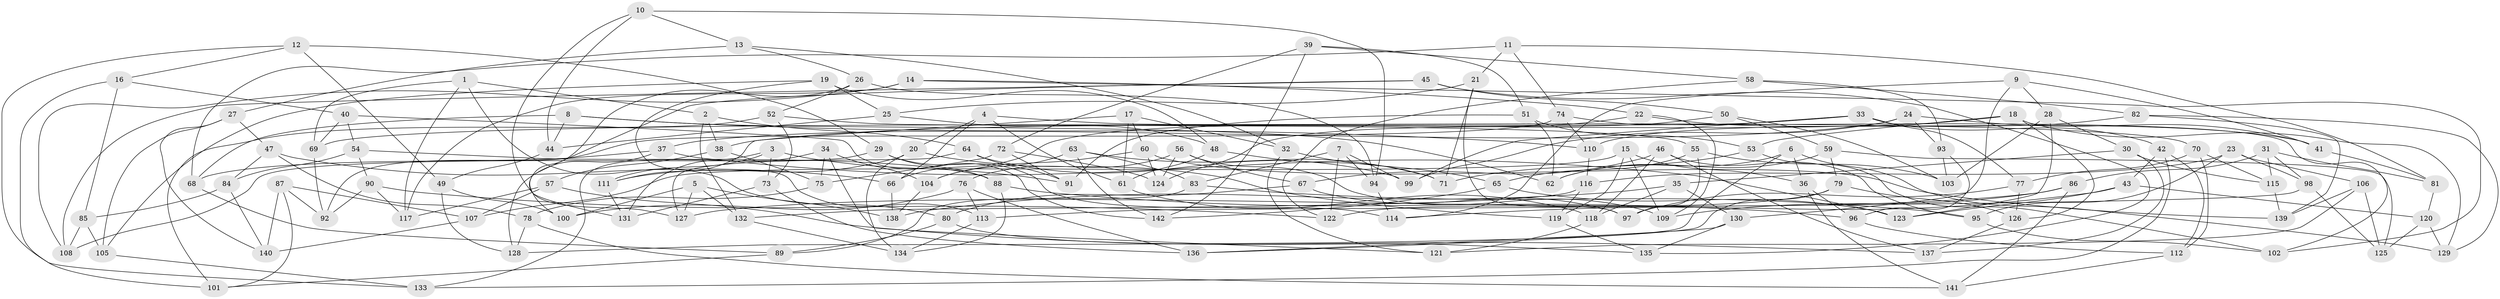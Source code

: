 // Generated by graph-tools (version 1.1) at 2025/56/03/09/25 04:56:44]
// undirected, 142 vertices, 284 edges
graph export_dot {
graph [start="1"]
  node [color=gray90,style=filled];
  1;
  2;
  3;
  4;
  5;
  6;
  7;
  8;
  9;
  10;
  11;
  12;
  13;
  14;
  15;
  16;
  17;
  18;
  19;
  20;
  21;
  22;
  23;
  24;
  25;
  26;
  27;
  28;
  29;
  30;
  31;
  32;
  33;
  34;
  35;
  36;
  37;
  38;
  39;
  40;
  41;
  42;
  43;
  44;
  45;
  46;
  47;
  48;
  49;
  50;
  51;
  52;
  53;
  54;
  55;
  56;
  57;
  58;
  59;
  60;
  61;
  62;
  63;
  64;
  65;
  66;
  67;
  68;
  69;
  70;
  71;
  72;
  73;
  74;
  75;
  76;
  77;
  78;
  79;
  80;
  81;
  82;
  83;
  84;
  85;
  86;
  87;
  88;
  89;
  90;
  91;
  92;
  93;
  94;
  95;
  96;
  97;
  98;
  99;
  100;
  101;
  102;
  103;
  104;
  105;
  106;
  107;
  108;
  109;
  110;
  111;
  112;
  113;
  114;
  115;
  116;
  117;
  118;
  119;
  120;
  121;
  122;
  123;
  124;
  125;
  126;
  127;
  128;
  129;
  130;
  131;
  132;
  133;
  134;
  135;
  136;
  137;
  138;
  139;
  140;
  141;
  142;
  1 -- 69;
  1 -- 117;
  1 -- 2;
  1 -- 80;
  2 -- 132;
  2 -- 38;
  2 -- 64;
  3 -- 73;
  3 -- 111;
  3 -- 133;
  3 -- 91;
  4 -- 70;
  4 -- 20;
  4 -- 61;
  4 -- 66;
  5 -- 127;
  5 -- 100;
  5 -- 132;
  5 -- 138;
  6 -- 36;
  6 -- 128;
  6 -- 62;
  6 -- 129;
  7 -- 94;
  7 -- 83;
  7 -- 99;
  7 -- 122;
  8 -- 68;
  8 -- 110;
  8 -- 44;
  8 -- 62;
  9 -- 28;
  9 -- 130;
  9 -- 41;
  9 -- 114;
  10 -- 127;
  10 -- 94;
  10 -- 13;
  10 -- 44;
  11 -- 74;
  11 -- 81;
  11 -- 68;
  11 -- 21;
  12 -- 29;
  12 -- 133;
  12 -- 49;
  12 -- 16;
  13 -- 27;
  13 -- 32;
  13 -- 26;
  14 -- 22;
  14 -- 117;
  14 -- 108;
  14 -- 102;
  15 -- 36;
  15 -- 119;
  15 -- 109;
  15 -- 107;
  16 -- 40;
  16 -- 101;
  16 -- 85;
  17 -- 61;
  17 -- 32;
  17 -- 60;
  17 -- 111;
  18 -- 129;
  18 -- 38;
  18 -- 53;
  18 -- 126;
  19 -- 48;
  19 -- 105;
  19 -- 25;
  19 -- 113;
  20 -- 111;
  20 -- 119;
  20 -- 134;
  21 -- 97;
  21 -- 71;
  21 -- 25;
  22 -- 109;
  22 -- 66;
  22 -- 41;
  23 -- 116;
  23 -- 95;
  23 -- 106;
  23 -- 98;
  24 -- 37;
  24 -- 99;
  24 -- 93;
  24 -- 41;
  25 -- 48;
  25 -- 44;
  26 -- 94;
  26 -- 131;
  26 -- 52;
  27 -- 105;
  27 -- 140;
  27 -- 47;
  28 -- 123;
  28 -- 30;
  28 -- 103;
  29 -- 88;
  29 -- 108;
  29 -- 114;
  30 -- 137;
  30 -- 35;
  30 -- 115;
  31 -- 81;
  31 -- 115;
  31 -- 98;
  31 -- 86;
  32 -- 65;
  32 -- 121;
  33 -- 99;
  33 -- 42;
  33 -- 77;
  33 -- 69;
  34 -- 131;
  34 -- 104;
  34 -- 121;
  34 -- 75;
  35 -- 138;
  35 -- 118;
  35 -- 130;
  36 -- 141;
  36 -- 96;
  37 -- 68;
  37 -- 123;
  37 -- 128;
  38 -- 75;
  38 -- 57;
  39 -- 142;
  39 -- 51;
  39 -- 58;
  39 -- 72;
  40 -- 69;
  40 -- 142;
  40 -- 54;
  41 -- 81;
  42 -- 43;
  42 -- 133;
  42 -- 112;
  43 -- 120;
  43 -- 114;
  43 -- 123;
  44 -- 49;
  45 -- 108;
  45 -- 135;
  45 -- 100;
  45 -- 50;
  46 -- 95;
  46 -- 67;
  46 -- 118;
  46 -- 137;
  47 -- 78;
  47 -- 84;
  47 -- 66;
  48 -- 61;
  48 -- 71;
  49 -- 100;
  49 -- 128;
  50 -- 59;
  50 -- 124;
  50 -- 103;
  51 -- 62;
  51 -- 53;
  51 -- 91;
  52 -- 101;
  52 -- 55;
  52 -- 73;
  53 -- 71;
  53 -- 102;
  54 -- 88;
  54 -- 90;
  54 -- 84;
  55 -- 97;
  55 -- 65;
  55 -- 103;
  56 -- 109;
  56 -- 67;
  56 -- 124;
  56 -- 76;
  57 -- 107;
  57 -- 137;
  57 -- 117;
  58 -- 82;
  58 -- 122;
  58 -- 93;
  59 -- 79;
  59 -- 62;
  59 -- 125;
  60 -- 139;
  60 -- 124;
  60 -- 104;
  61 -- 118;
  63 -- 71;
  63 -- 142;
  63 -- 104;
  63 -- 83;
  64 -- 127;
  64 -- 91;
  64 -- 99;
  65 -- 142;
  65 -- 123;
  66 -- 138;
  67 -- 97;
  67 -- 80;
  68 -- 89;
  69 -- 92;
  70 -- 112;
  70 -- 115;
  70 -- 77;
  72 -- 91;
  72 -- 75;
  72 -- 124;
  73 -- 136;
  73 -- 131;
  74 -- 92;
  74 -- 110;
  74 -- 102;
  75 -- 78;
  76 -- 100;
  76 -- 136;
  76 -- 113;
  77 -- 97;
  77 -- 126;
  78 -- 141;
  78 -- 128;
  79 -- 136;
  79 -- 126;
  79 -- 122;
  80 -- 89;
  80 -- 135;
  81 -- 120;
  82 -- 110;
  82 -- 139;
  82 -- 129;
  83 -- 95;
  83 -- 89;
  84 -- 140;
  84 -- 85;
  85 -- 108;
  85 -- 105;
  86 -- 109;
  86 -- 141;
  86 -- 127;
  87 -- 92;
  87 -- 107;
  87 -- 101;
  87 -- 140;
  88 -- 96;
  88 -- 134;
  89 -- 101;
  90 -- 92;
  90 -- 117;
  90 -- 122;
  93 -- 103;
  93 -- 96;
  94 -- 114;
  95 -- 102;
  96 -- 112;
  98 -- 125;
  98 -- 113;
  104 -- 138;
  105 -- 133;
  106 -- 139;
  106 -- 121;
  106 -- 125;
  107 -- 140;
  110 -- 116;
  111 -- 131;
  112 -- 141;
  113 -- 134;
  115 -- 139;
  116 -- 119;
  116 -- 132;
  118 -- 121;
  119 -- 135;
  120 -- 129;
  120 -- 125;
  126 -- 137;
  130 -- 135;
  130 -- 136;
  132 -- 134;
}
